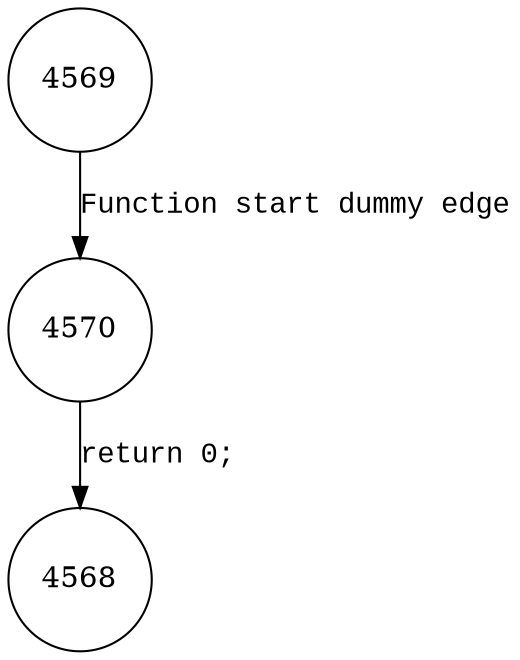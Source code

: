 digraph v_box {
4569 [shape="circle"]
4570 [shape="circle"]
4568 [shape="circle"]
4569 -> 4570 [label="Function start dummy edge" fontname="Courier New"]
4570 -> 4568 [label="return 0;" fontname="Courier New"]
}